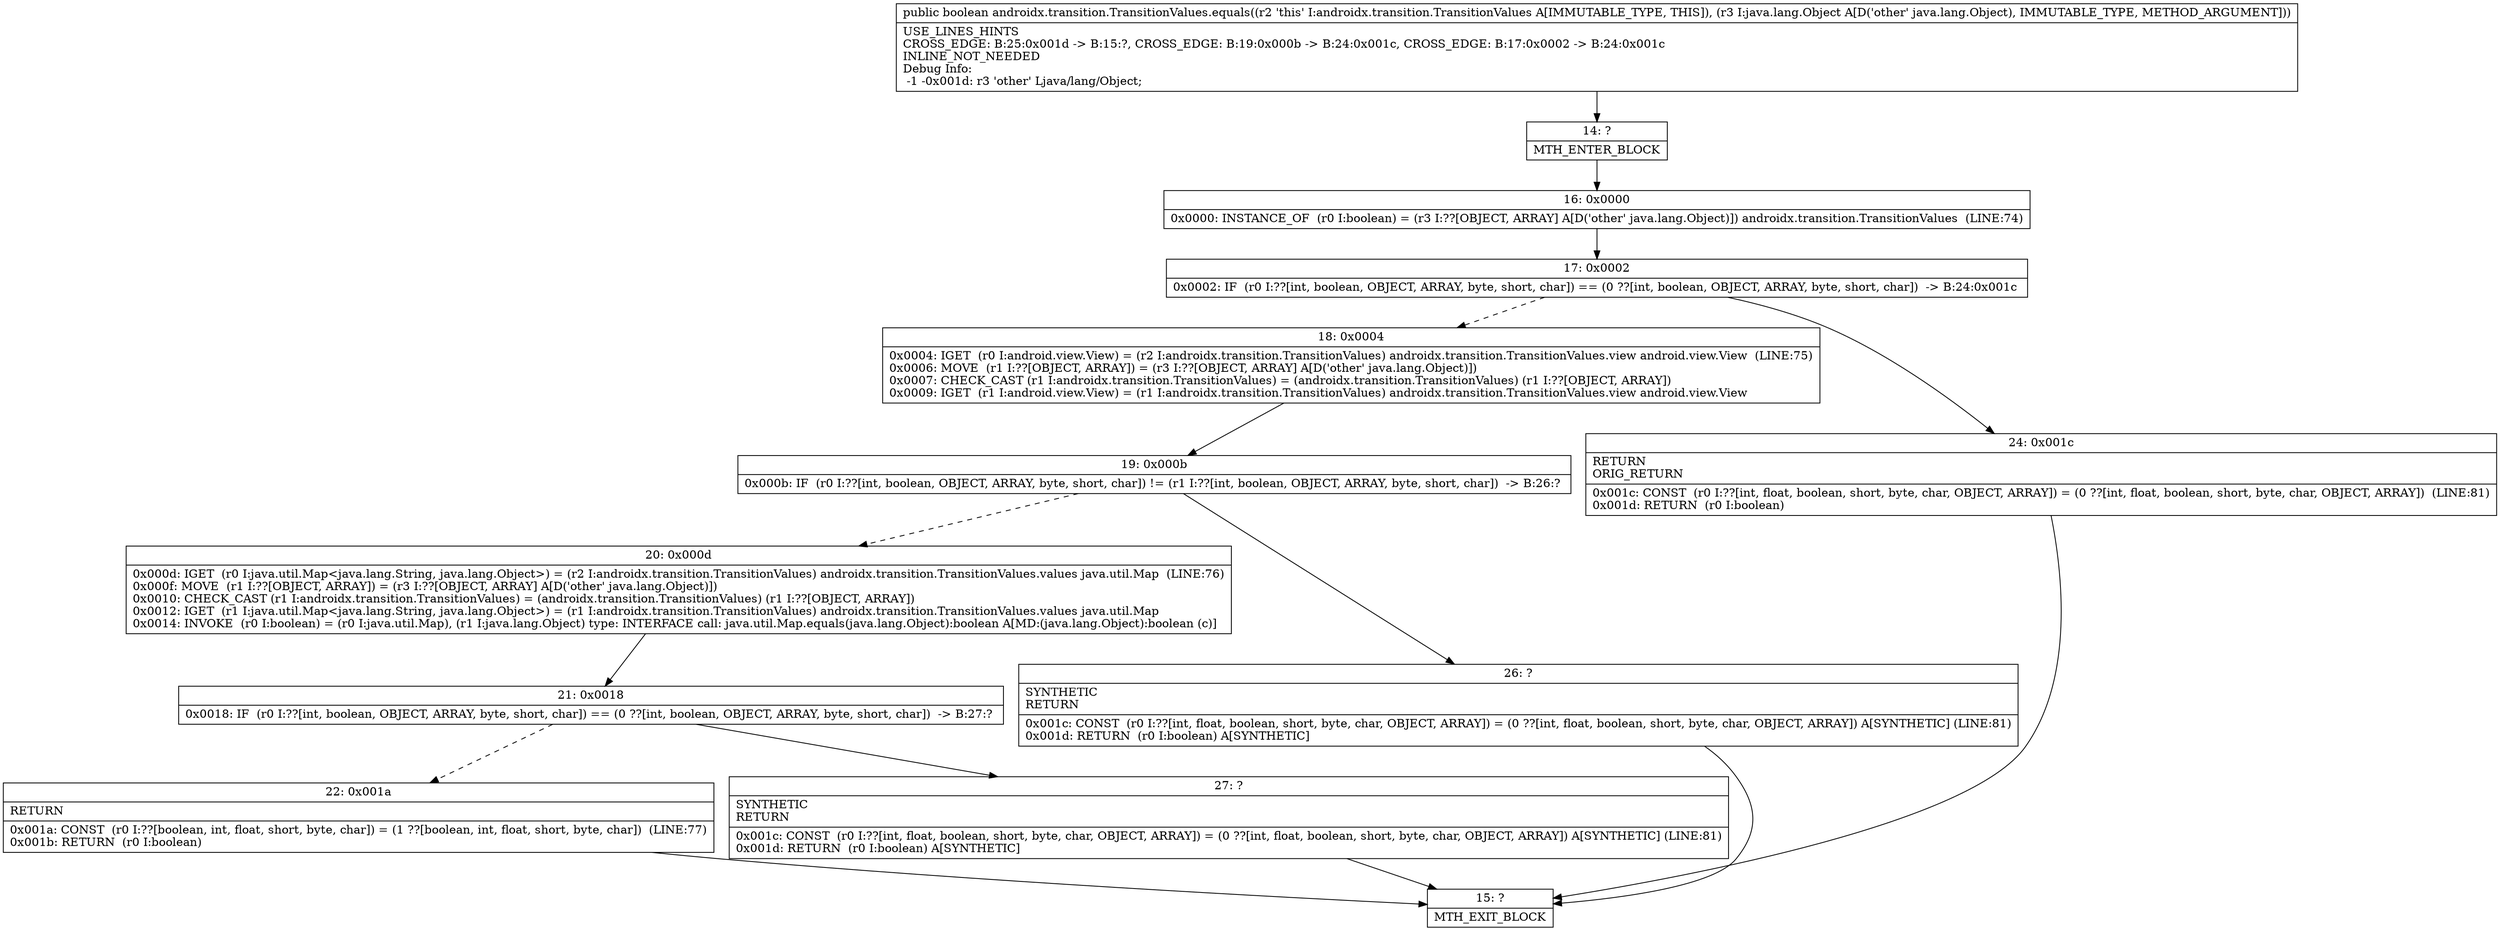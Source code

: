 digraph "CFG forandroidx.transition.TransitionValues.equals(Ljava\/lang\/Object;)Z" {
Node_14 [shape=record,label="{14\:\ ?|MTH_ENTER_BLOCK\l}"];
Node_16 [shape=record,label="{16\:\ 0x0000|0x0000: INSTANCE_OF  (r0 I:boolean) = (r3 I:??[OBJECT, ARRAY] A[D('other' java.lang.Object)]) androidx.transition.TransitionValues  (LINE:74)\l}"];
Node_17 [shape=record,label="{17\:\ 0x0002|0x0002: IF  (r0 I:??[int, boolean, OBJECT, ARRAY, byte, short, char]) == (0 ??[int, boolean, OBJECT, ARRAY, byte, short, char])  \-\> B:24:0x001c \l}"];
Node_18 [shape=record,label="{18\:\ 0x0004|0x0004: IGET  (r0 I:android.view.View) = (r2 I:androidx.transition.TransitionValues) androidx.transition.TransitionValues.view android.view.View  (LINE:75)\l0x0006: MOVE  (r1 I:??[OBJECT, ARRAY]) = (r3 I:??[OBJECT, ARRAY] A[D('other' java.lang.Object)]) \l0x0007: CHECK_CAST (r1 I:androidx.transition.TransitionValues) = (androidx.transition.TransitionValues) (r1 I:??[OBJECT, ARRAY]) \l0x0009: IGET  (r1 I:android.view.View) = (r1 I:androidx.transition.TransitionValues) androidx.transition.TransitionValues.view android.view.View \l}"];
Node_19 [shape=record,label="{19\:\ 0x000b|0x000b: IF  (r0 I:??[int, boolean, OBJECT, ARRAY, byte, short, char]) != (r1 I:??[int, boolean, OBJECT, ARRAY, byte, short, char])  \-\> B:26:? \l}"];
Node_20 [shape=record,label="{20\:\ 0x000d|0x000d: IGET  (r0 I:java.util.Map\<java.lang.String, java.lang.Object\>) = (r2 I:androidx.transition.TransitionValues) androidx.transition.TransitionValues.values java.util.Map  (LINE:76)\l0x000f: MOVE  (r1 I:??[OBJECT, ARRAY]) = (r3 I:??[OBJECT, ARRAY] A[D('other' java.lang.Object)]) \l0x0010: CHECK_CAST (r1 I:androidx.transition.TransitionValues) = (androidx.transition.TransitionValues) (r1 I:??[OBJECT, ARRAY]) \l0x0012: IGET  (r1 I:java.util.Map\<java.lang.String, java.lang.Object\>) = (r1 I:androidx.transition.TransitionValues) androidx.transition.TransitionValues.values java.util.Map \l0x0014: INVOKE  (r0 I:boolean) = (r0 I:java.util.Map), (r1 I:java.lang.Object) type: INTERFACE call: java.util.Map.equals(java.lang.Object):boolean A[MD:(java.lang.Object):boolean (c)]\l}"];
Node_21 [shape=record,label="{21\:\ 0x0018|0x0018: IF  (r0 I:??[int, boolean, OBJECT, ARRAY, byte, short, char]) == (0 ??[int, boolean, OBJECT, ARRAY, byte, short, char])  \-\> B:27:? \l}"];
Node_22 [shape=record,label="{22\:\ 0x001a|RETURN\l|0x001a: CONST  (r0 I:??[boolean, int, float, short, byte, char]) = (1 ??[boolean, int, float, short, byte, char])  (LINE:77)\l0x001b: RETURN  (r0 I:boolean) \l}"];
Node_15 [shape=record,label="{15\:\ ?|MTH_EXIT_BLOCK\l}"];
Node_27 [shape=record,label="{27\:\ ?|SYNTHETIC\lRETURN\l|0x001c: CONST  (r0 I:??[int, float, boolean, short, byte, char, OBJECT, ARRAY]) = (0 ??[int, float, boolean, short, byte, char, OBJECT, ARRAY]) A[SYNTHETIC] (LINE:81)\l0x001d: RETURN  (r0 I:boolean) A[SYNTHETIC]\l}"];
Node_26 [shape=record,label="{26\:\ ?|SYNTHETIC\lRETURN\l|0x001c: CONST  (r0 I:??[int, float, boolean, short, byte, char, OBJECT, ARRAY]) = (0 ??[int, float, boolean, short, byte, char, OBJECT, ARRAY]) A[SYNTHETIC] (LINE:81)\l0x001d: RETURN  (r0 I:boolean) A[SYNTHETIC]\l}"];
Node_24 [shape=record,label="{24\:\ 0x001c|RETURN\lORIG_RETURN\l|0x001c: CONST  (r0 I:??[int, float, boolean, short, byte, char, OBJECT, ARRAY]) = (0 ??[int, float, boolean, short, byte, char, OBJECT, ARRAY])  (LINE:81)\l0x001d: RETURN  (r0 I:boolean) \l}"];
MethodNode[shape=record,label="{public boolean androidx.transition.TransitionValues.equals((r2 'this' I:androidx.transition.TransitionValues A[IMMUTABLE_TYPE, THIS]), (r3 I:java.lang.Object A[D('other' java.lang.Object), IMMUTABLE_TYPE, METHOD_ARGUMENT]))  | USE_LINES_HINTS\lCROSS_EDGE: B:25:0x001d \-\> B:15:?, CROSS_EDGE: B:19:0x000b \-\> B:24:0x001c, CROSS_EDGE: B:17:0x0002 \-\> B:24:0x001c\lINLINE_NOT_NEEDED\lDebug Info:\l  \-1 \-0x001d: r3 'other' Ljava\/lang\/Object;\l}"];
MethodNode -> Node_14;Node_14 -> Node_16;
Node_16 -> Node_17;
Node_17 -> Node_18[style=dashed];
Node_17 -> Node_24;
Node_18 -> Node_19;
Node_19 -> Node_20[style=dashed];
Node_19 -> Node_26;
Node_20 -> Node_21;
Node_21 -> Node_22[style=dashed];
Node_21 -> Node_27;
Node_22 -> Node_15;
Node_27 -> Node_15;
Node_26 -> Node_15;
Node_24 -> Node_15;
}

